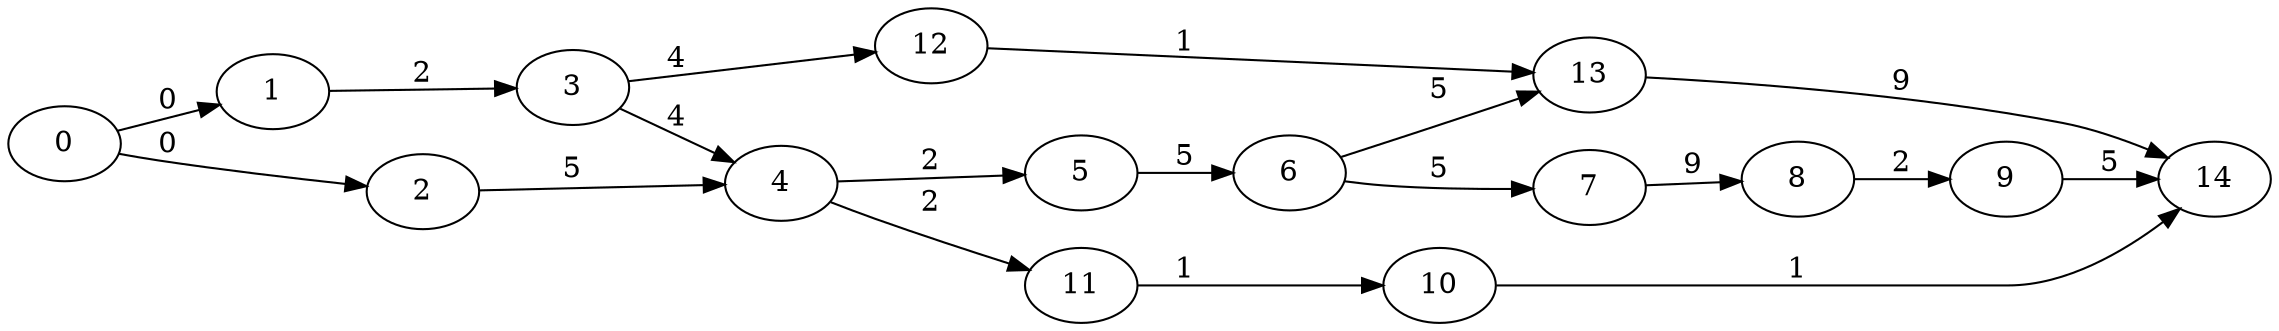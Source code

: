 digraph { rankdir=LR
    "1" -> "3" [label="2" ]
    "2" -> "4" [label="5" ]
    "3" -> "4" [label="4" ]
    "3" -> "12" [label="4" ]
    "4" -> "5" [label="2" ]
    "4" -> "11" [label="2" ]
    "5" -> "6" [label="5" ]
    "6" -> "7" [label="5" ]
    "6" -> "13" [label="5" ]
    "7" -> "8" [label="9" ]
    "8" -> "9" [label="2" ]
    "9" -> "14" [label="5" ]
    "10" -> "14" [label="1" ]
    "11" -> "10" [label="1" ]
    "12" -> "13" [label="1" ]
    "13" -> "14" [label="9" ]
    "0" -> "1" [label="0" ]
    "0" -> "2" [label="0" ]
}
